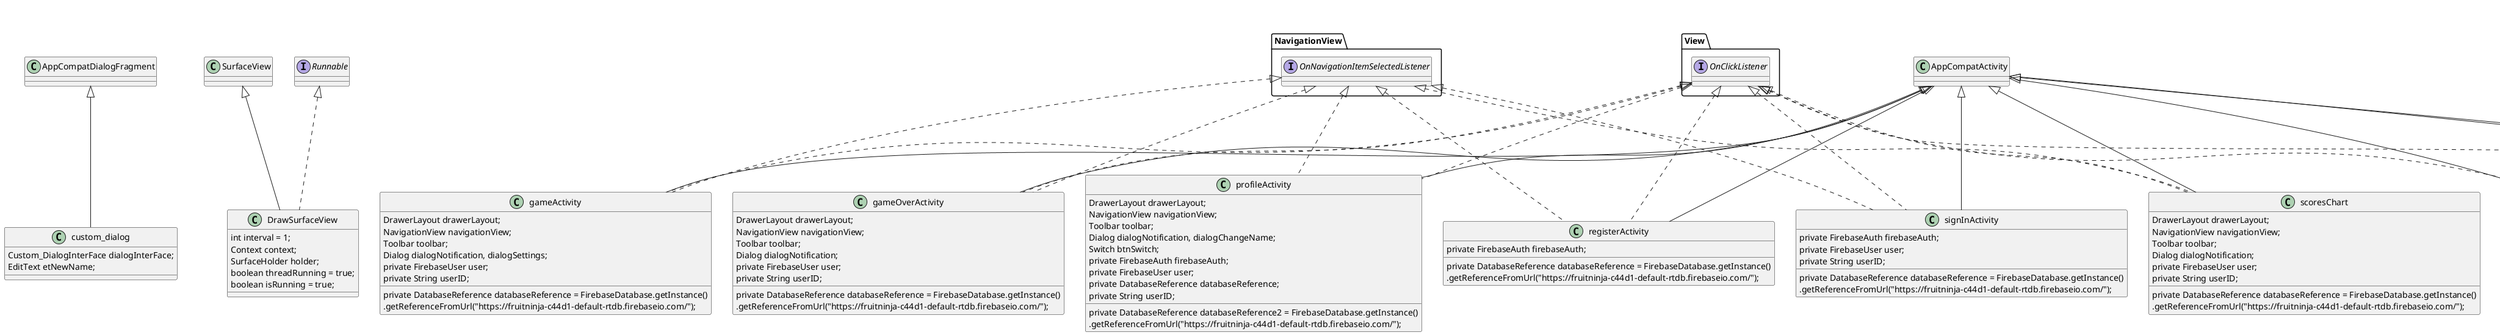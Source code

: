 @startuml
'https://plantuml.com/class-diagram

class custom_dialog extends AppCompatDialogFragment {

    Custom_DialogInterFace dialogInterFace;
    EditText etNewName;
    }

class DrawSurfaceView extends SurfaceView implements Runnable {
    int interval = 1;
    Context context;
    SurfaceHolder holder;
    boolean threadRunning = true;
    boolean isRunning = true;
    }

class forgotPassword extends AppCompatActivity implements View.OnClickListener
{
    private TextInputEditText etEmail;
    private Button btnResetPassword;
    private ImageButton btnReturn;
    FirebaseAuth auth;
    }

class Fruit {

    private float startX, x, y, maxY, endX, midX, a, p, q, length;
    boolean leftToRight, falling = false, sliced = false;
    int score = 0;
    boolean hitCounter = false, missCounter = false;
    }

class gameActivity extends AppCompatActivity implements View.OnClickListener, NavigationView.OnNavigationItemSelectedListener {

    DrawerLayout drawerLayout;
    NavigationView navigationView;
    Toolbar toolbar;
    Dialog dialogNotification, dialogSettings;
    private FirebaseUser user;
    private String userID;
    private DatabaseReference databaseReference = FirebaseDatabase.getInstance()
            .getReferenceFromUrl("https://fruitninja-c44d1-default-rtdb.firebaseio.com/");
}

class gameOverActivity extends AppCompatActivity implements View.OnClickListener, NavigationView.OnNavigationItemSelectedListener
{
    DrawerLayout drawerLayout;
    NavigationView navigationView;
    Toolbar toolbar;
    Dialog dialogNotification;
    private FirebaseUser user;
    private String userID;
    private DatabaseReference databaseReference = FirebaseDatabase.getInstance()
            .getReferenceFromUrl("https://fruitninja-c44d1-default-rtdb.firebaseio.com/");
            }

class MainActivity extends AppCompatActivity implements View.OnClickListener{

    DrawSurfaceView ds;
    Thread thread;
    FrameLayout frame;
    ArrayList<Bitmap> bitmapArr;
    ArrayList<Fruit> fruitArr, fruitArr2;
    static Animation animRotateCw, animRotateCcw, animFadeOut, animFadeIn, animSlideDown;
    Dialog dialogPause;
    }

class MyReceiver extends BroadcastReceiver {}

class Notification_reciever extends BroadcastReceiver
{
    private static final String CHANNEL_ID = "SAMPLE_CHANNEL";
    }

 class OpeningActivity extends AppCompatActivity
{
    private FirebaseUser user;
    private String userID;
    private DatabaseReference databaseReference = FirebaseDatabase.getInstance()
            .getReferenceFromUrl("https://fruitninja-c44d1-default-rtdb.firebaseio.com/");
            }

class profileActivity extends AppCompatActivity implements View.OnClickListener, NavigationView.OnNavigationItemSelectedListener
{
    DrawerLayout drawerLayout;
    NavigationView navigationView;
    Toolbar toolbar;
    Dialog dialogNotification, dialogChangeName;
    Switch btnSwitch;
    private FirebaseAuth firebaseAuth;
    private FirebaseUser user;
    private DatabaseReference databaseReference;
    private String userID;
    private DatabaseReference databaseReference2 = FirebaseDatabase.getInstance()
            .getReferenceFromUrl("https://fruitninja-c44d1-default-rtdb.firebaseio.com/");
            }

 class registerActivity extends AppCompatActivity implements View.OnClickListener, NavigationView.OnNavigationItemSelectedListener
{
    private FirebaseAuth firebaseAuth;
    private DatabaseReference databaseReference = FirebaseDatabase.getInstance()
            .getReferenceFromUrl("https://fruitninja-c44d1-default-rtdb.firebaseio.com/");
            }

class signInActivity extends AppCompatActivity implements View.OnClickListener, NavigationView.OnNavigationItemSelectedListener
{
    private FirebaseAuth firebaseAuth;
    private FirebaseUser user;
    private String userID;
    private DatabaseReference databaseReference = FirebaseDatabase.getInstance()
            .getReferenceFromUrl("https://fruitninja-c44d1-default-rtdb.firebaseio.com/");
            }

class User
{
    private String name;
    private String email;
    private int bestScore;
    private int place;
    private boolean check;
    private boolean notification;
    private String date;
    private boolean musicCheck;
    private boolean soundCheck;
    }

class scoresChart extends AppCompatActivity implements View.OnClickListener, NavigationView.OnNavigationItemSelectedListener {

    DrawerLayout drawerLayout;
    NavigationView navigationView;
    Toolbar toolbar;
    Dialog dialogNotification;
    private FirebaseUser user;
    private String userID;
    private DatabaseReference databaseReference = FirebaseDatabase.getInstance()
            .getReferenceFromUrl("https://fruitninja-c44d1-default-rtdb.firebaseio.com/");
            }

@enduml